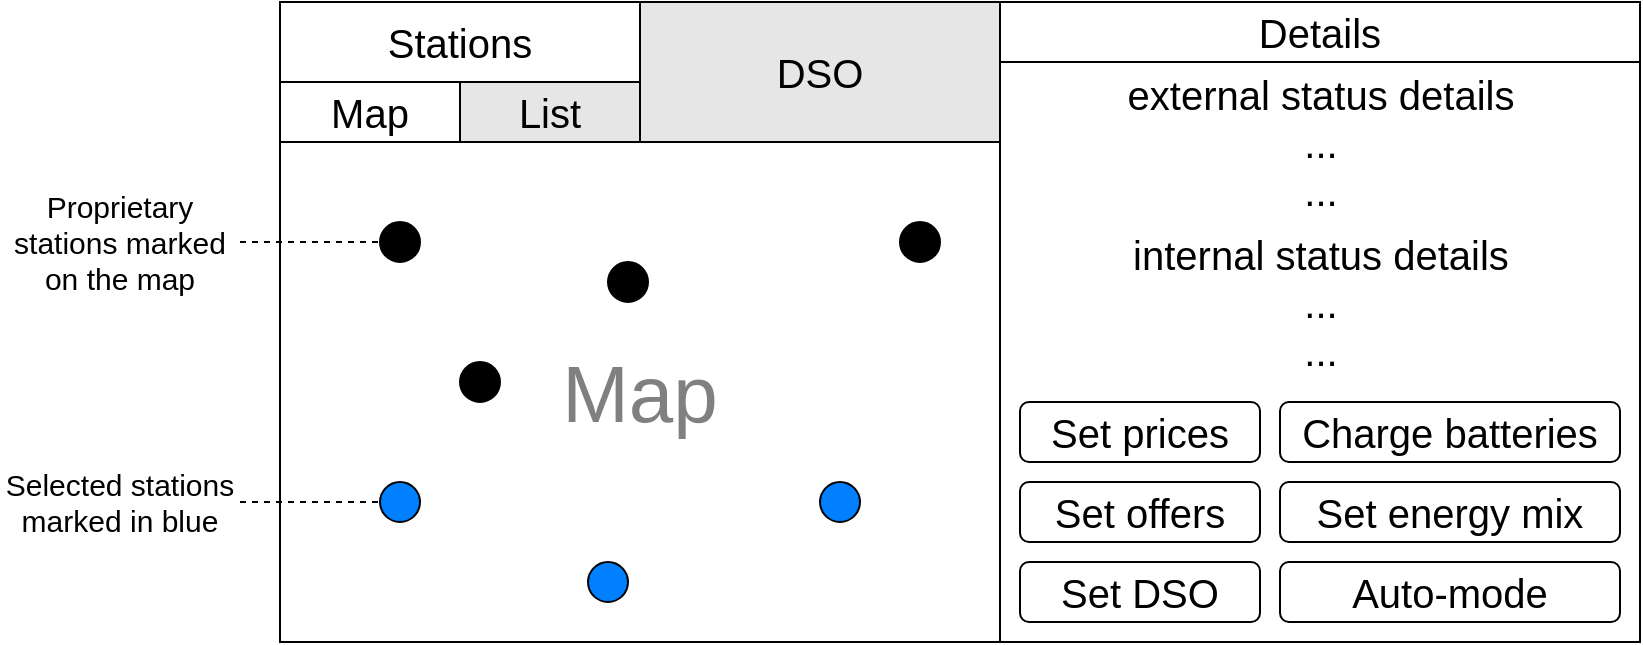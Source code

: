<mxfile version="20.7.3" type="device"><diagram id="_gg9eRoXJpZ1KPsWaCFE" name="Page-1"><mxGraphModel dx="1434" dy="756" grid="1" gridSize="10" guides="1" tooltips="1" connect="1" arrows="1" fold="1" page="1" pageScale="1" pageWidth="827" pageHeight="1169" math="0" shadow="0"><root><mxCell id="0"/><mxCell id="1" parent="0"/><mxCell id="m1bmyoxZ640nbLZtkMWV-7" value="" style="rounded=0;whiteSpace=wrap;html=1;fontSize=20;" parent="1" vertex="1"><mxGeometry x="140" width="680" height="320" as="geometry"/></mxCell><mxCell id="VylwMrU068VeO6xA9WUw-2" value="&lt;p style=&quot;line-height: 1; font-size: 40px;&quot;&gt;Map&lt;/p&gt;" style="rounded=0;whiteSpace=wrap;html=1;fontSize=20;fontColor=#808080;" parent="1" vertex="1"><mxGeometry x="140" y="70" width="360" height="250" as="geometry"/></mxCell><mxCell id="VylwMrU068VeO6xA9WUw-3" value="" style="ellipse;whiteSpace=wrap;html=1;aspect=fixed;fontSize=40;fontColor=#808080;fillColor=#000000;" parent="1" vertex="1"><mxGeometry x="190" y="110" width="20" height="20" as="geometry"/></mxCell><mxCell id="VylwMrU068VeO6xA9WUw-4" value="" style="ellipse;whiteSpace=wrap;html=1;aspect=fixed;fontSize=40;fontColor=#808080;fillColor=#000000;" parent="1" vertex="1"><mxGeometry x="304" y="130" width="20" height="20" as="geometry"/></mxCell><mxCell id="VylwMrU068VeO6xA9WUw-5" value="" style="ellipse;whiteSpace=wrap;html=1;aspect=fixed;fontSize=40;fontColor=#808080;fillColor=#007FFF;" parent="1" vertex="1"><mxGeometry x="190" y="240" width="20" height="20" as="geometry"/></mxCell><mxCell id="VylwMrU068VeO6xA9WUw-6" value="" style="ellipse;whiteSpace=wrap;html=1;aspect=fixed;fontSize=40;fontColor=#808080;fillColor=#007FFF;" parent="1" vertex="1"><mxGeometry x="294" y="280" width="20" height="20" as="geometry"/></mxCell><mxCell id="VylwMrU068VeO6xA9WUw-7" value="" style="ellipse;whiteSpace=wrap;html=1;aspect=fixed;fontSize=40;fontColor=#808080;fillColor=#000000;" parent="1" vertex="1"><mxGeometry x="230" y="180" width="20" height="20" as="geometry"/></mxCell><mxCell id="VylwMrU068VeO6xA9WUw-8" value="" style="ellipse;whiteSpace=wrap;html=1;aspect=fixed;fontSize=40;fontColor=#808080;fillColor=#000000;" parent="1" vertex="1"><mxGeometry x="450" y="110" width="20" height="20" as="geometry"/></mxCell><mxCell id="VylwMrU068VeO6xA9WUw-9" value="" style="ellipse;whiteSpace=wrap;html=1;aspect=fixed;fontSize=40;fontColor=#808080;fillColor=#007FFF;" parent="1" vertex="1"><mxGeometry x="410" y="240" width="20" height="20" as="geometry"/></mxCell><mxCell id="VylwMrU068VeO6xA9WUw-11" value="" style="endArrow=none;dashed=1;html=1;rounded=0;fontSize=40;fontColor=#808080;entryX=0;entryY=0.5;entryDx=0;entryDy=0;" parent="1" target="VylwMrU068VeO6xA9WUw-3" edge="1"><mxGeometry width="50" height="50" relative="1" as="geometry"><mxPoint x="120" y="120" as="sourcePoint"/><mxPoint x="80" y="95" as="targetPoint"/></mxGeometry></mxCell><mxCell id="VylwMrU068VeO6xA9WUw-14" value="&lt;font style=&quot;font-size: 15px;&quot;&gt;Proprietary stations marked on the map&lt;/font&gt;" style="text;html=1;strokeColor=none;fillColor=none;align=center;verticalAlign=middle;whiteSpace=wrap;rounded=0;fontSize=10;fontColor=#000000;" parent="1" vertex="1"><mxGeometry y="90" width="120" height="60" as="geometry"/></mxCell><mxCell id="VylwMrU068VeO6xA9WUw-15" value="Stations" style="rounded=0;whiteSpace=wrap;html=1;fontSize=20;fontColor=#000000;fillColor=#FFFFFF;" parent="1" vertex="1"><mxGeometry x="140" width="180" height="40" as="geometry"/></mxCell><mxCell id="ommLm37x9KMgDQtuhBFL-1" value="DSO" style="rounded=0;whiteSpace=wrap;html=1;fontSize=20;fontColor=#000000;fillColor=#E6E6E6;" parent="1" vertex="1"><mxGeometry x="320" width="180" height="70" as="geometry"/></mxCell><mxCell id="ommLm37x9KMgDQtuhBFL-3" value="" style="endArrow=none;dashed=1;html=1;rounded=0;fontSize=20;fontColor=#000000;entryX=0;entryY=0.5;entryDx=0;entryDy=0;" parent="1" target="VylwMrU068VeO6xA9WUw-5" edge="1"><mxGeometry width="50" height="50" relative="1" as="geometry"><mxPoint x="120" y="250" as="sourcePoint"/><mxPoint x="440" y="140" as="targetPoint"/></mxGeometry></mxCell><mxCell id="ommLm37x9KMgDQtuhBFL-4" value="&lt;font style=&quot;font-size: 15px;&quot;&gt;Selected stations marked in blue&lt;/font&gt;" style="text;html=1;strokeColor=none;fillColor=none;align=center;verticalAlign=middle;whiteSpace=wrap;rounded=0;fontSize=10;fontColor=#000000;" parent="1" vertex="1"><mxGeometry y="220" width="120" height="60" as="geometry"/></mxCell><mxCell id="ommLm37x9KMgDQtuhBFL-5" value="Map" style="rounded=0;whiteSpace=wrap;html=1;fontSize=20;fontColor=#000000;strokeColor=#000000;fillColor=#FFFFFF;" parent="1" vertex="1"><mxGeometry x="140" y="40" width="90" height="30" as="geometry"/></mxCell><mxCell id="ommLm37x9KMgDQtuhBFL-7" value="List" style="rounded=0;whiteSpace=wrap;html=1;fontSize=20;fontColor=#000000;strokeColor=#000000;fillColor=#E6E6E6;" parent="1" vertex="1"><mxGeometry x="230" y="40" width="90" height="30" as="geometry"/></mxCell><mxCell id="ommLm37x9KMgDQtuhBFL-8" value="external status details&lt;br&gt;...&lt;br&gt;..." style="text;html=1;strokeColor=none;fillColor=none;align=center;verticalAlign=middle;whiteSpace=wrap;rounded=0;fontSize=20;fontColor=#000000;" parent="1" vertex="1"><mxGeometry x="557.5" y="30" width="205" height="80" as="geometry"/></mxCell><mxCell id="ommLm37x9KMgDQtuhBFL-11" value="internal status details&lt;br&gt;...&lt;br&gt;..." style="text;html=1;strokeColor=none;fillColor=none;align=center;verticalAlign=middle;whiteSpace=wrap;rounded=0;fontSize=20;fontColor=#000000;" parent="1" vertex="1"><mxGeometry x="557.5" y="110" width="205" height="80" as="geometry"/></mxCell><mxCell id="ommLm37x9KMgDQtuhBFL-14" value="Charge batteries" style="rounded=1;whiteSpace=wrap;html=1;fontSize=20;" parent="1" vertex="1"><mxGeometry x="640" y="200" width="170" height="30" as="geometry"/></mxCell><mxCell id="ommLm37x9KMgDQtuhBFL-15" value="Set prices" style="rounded=1;whiteSpace=wrap;html=1;fontSize=20;fontColor=#000000;strokeColor=#000000;fillColor=#FFFFFF;" parent="1" vertex="1"><mxGeometry x="510" y="200" width="120" height="30" as="geometry"/></mxCell><mxCell id="ommLm37x9KMgDQtuhBFL-16" value="Set offers" style="rounded=1;whiteSpace=wrap;html=1;fontSize=20;fontColor=#000000;strokeColor=#000000;fillColor=#FFFFFF;" parent="1" vertex="1"><mxGeometry x="510" y="240" width="120" height="30" as="geometry"/></mxCell><mxCell id="ommLm37x9KMgDQtuhBFL-17" value="Details" style="rounded=0;whiteSpace=wrap;html=1;fontSize=20;fontColor=#000000;strokeColor=#000000;fillColor=#FFFFFF;" parent="1" vertex="1"><mxGeometry x="500" width="320" height="30" as="geometry"/></mxCell><mxCell id="ommLm37x9KMgDQtuhBFL-18" value="Set energy mix" style="rounded=1;whiteSpace=wrap;html=1;fontSize=20;" parent="1" vertex="1"><mxGeometry x="640" y="240" width="170" height="30" as="geometry"/></mxCell><mxCell id="ommLm37x9KMgDQtuhBFL-21" value="Set DSO" style="rounded=1;whiteSpace=wrap;html=1;fontSize=20;fontColor=#000000;strokeColor=#000000;fillColor=#FFFFFF;" parent="1" vertex="1"><mxGeometry x="510" y="280" width="120" height="30" as="geometry"/></mxCell><mxCell id="_NGNHa3bzu6yZhkyxGXy-1" value="Auto-mode" style="rounded=1;whiteSpace=wrap;html=1;fontSize=20;fontColor=#000000;strokeColor=#000000;fillColor=#FFFFFF;" parent="1" vertex="1"><mxGeometry x="640" y="280" width="170" height="30" as="geometry"/></mxCell></root></mxGraphModel></diagram></mxfile>
